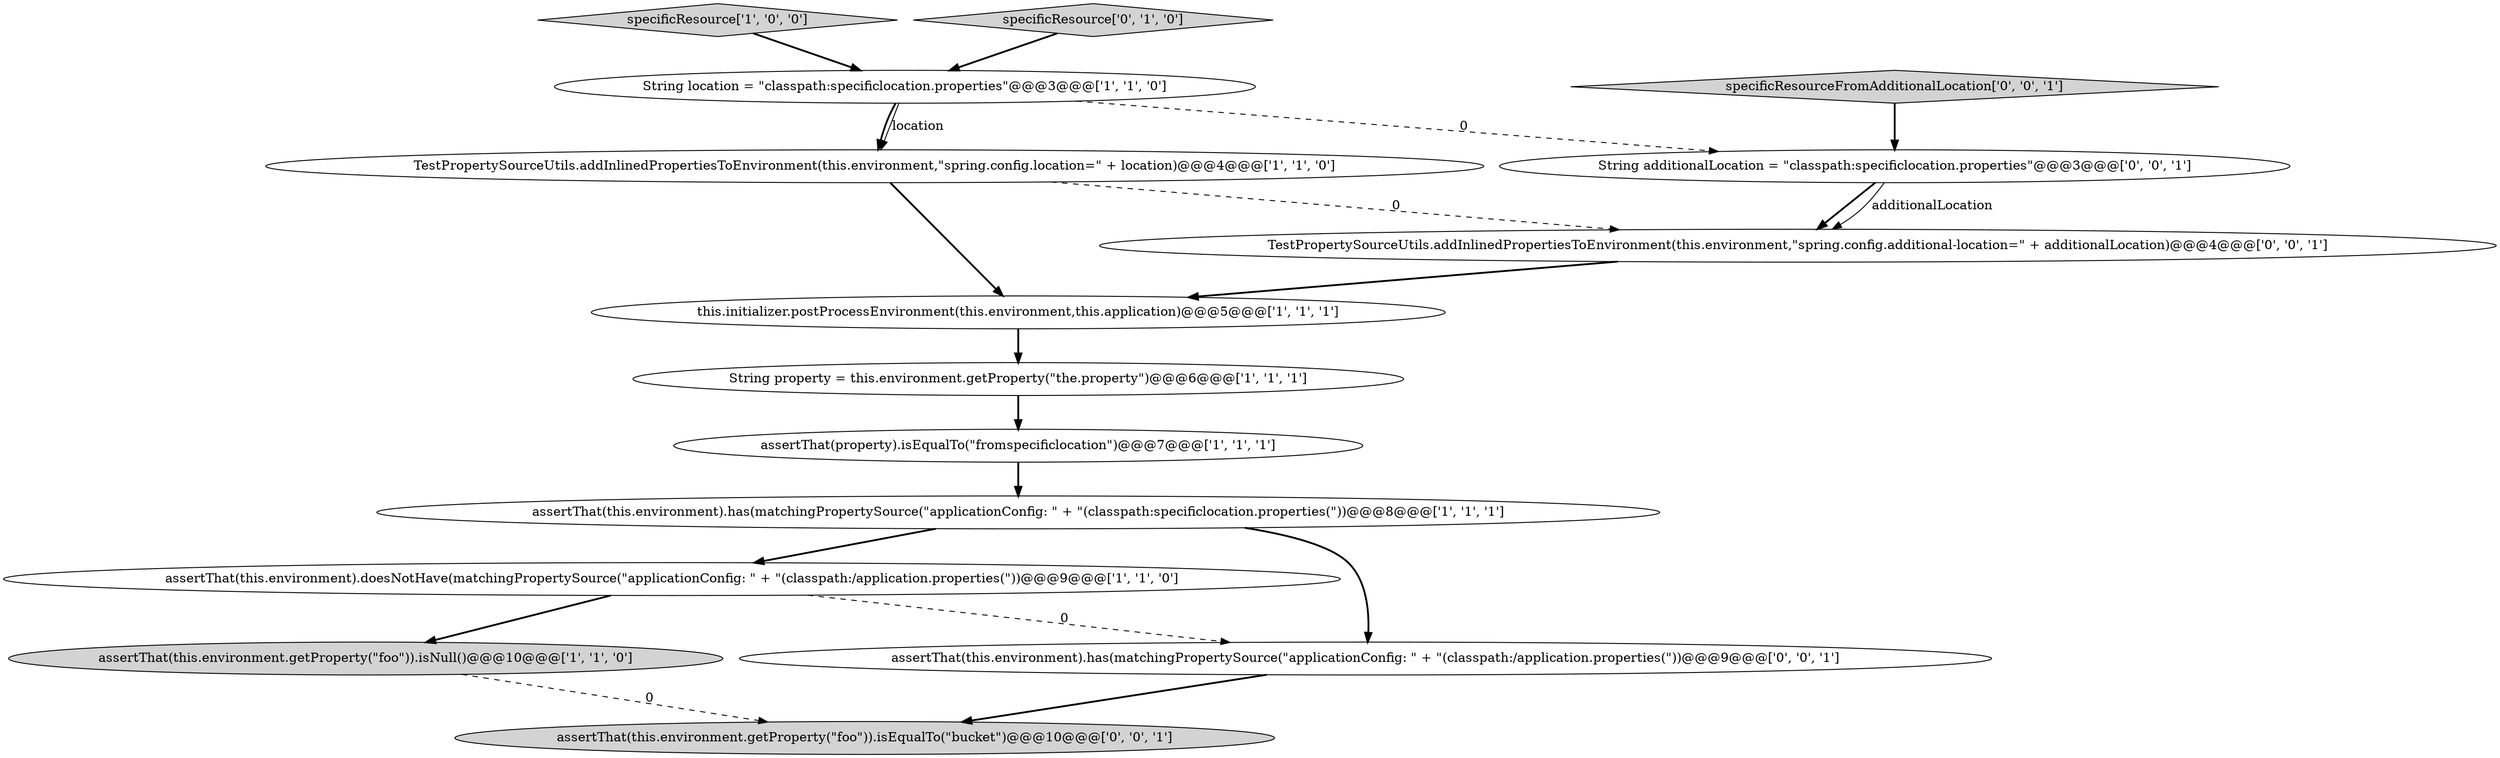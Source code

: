 digraph {
4 [style = filled, label = "assertThat(this.environment).doesNotHave(matchingPropertySource(\"applicationConfig: \" + \"(classpath:/application.properties(\"))@@@9@@@['1', '1', '0']", fillcolor = white, shape = ellipse image = "AAA0AAABBB1BBB"];
5 [style = filled, label = "String property = this.environment.getProperty(\"the.property\")@@@6@@@['1', '1', '1']", fillcolor = white, shape = ellipse image = "AAA0AAABBB1BBB"];
3 [style = filled, label = "String location = \"classpath:specificlocation.properties\"@@@3@@@['1', '1', '0']", fillcolor = white, shape = ellipse image = "AAA0AAABBB1BBB"];
6 [style = filled, label = "specificResource['1', '0', '0']", fillcolor = lightgray, shape = diamond image = "AAA0AAABBB1BBB"];
13 [style = filled, label = "assertThat(this.environment.getProperty(\"foo\")).isEqualTo(\"bucket\")@@@10@@@['0', '0', '1']", fillcolor = lightgray, shape = ellipse image = "AAA0AAABBB3BBB"];
9 [style = filled, label = "specificResource['0', '1', '0']", fillcolor = lightgray, shape = diamond image = "AAA0AAABBB2BBB"];
0 [style = filled, label = "assertThat(this.environment).has(matchingPropertySource(\"applicationConfig: \" + \"(classpath:specificlocation.properties(\"))@@@8@@@['1', '1', '1']", fillcolor = white, shape = ellipse image = "AAA0AAABBB1BBB"];
1 [style = filled, label = "this.initializer.postProcessEnvironment(this.environment,this.application)@@@5@@@['1', '1', '1']", fillcolor = white, shape = ellipse image = "AAA0AAABBB1BBB"];
12 [style = filled, label = "String additionalLocation = \"classpath:specificlocation.properties\"@@@3@@@['0', '0', '1']", fillcolor = white, shape = ellipse image = "AAA0AAABBB3BBB"];
2 [style = filled, label = "assertThat(property).isEqualTo(\"fromspecificlocation\")@@@7@@@['1', '1', '1']", fillcolor = white, shape = ellipse image = "AAA0AAABBB1BBB"];
11 [style = filled, label = "specificResourceFromAdditionalLocation['0', '0', '1']", fillcolor = lightgray, shape = diamond image = "AAA0AAABBB3BBB"];
7 [style = filled, label = "assertThat(this.environment.getProperty(\"foo\")).isNull()@@@10@@@['1', '1', '0']", fillcolor = lightgray, shape = ellipse image = "AAA0AAABBB1BBB"];
10 [style = filled, label = "TestPropertySourceUtils.addInlinedPropertiesToEnvironment(this.environment,\"spring.config.additional-location=\" + additionalLocation)@@@4@@@['0', '0', '1']", fillcolor = white, shape = ellipse image = "AAA0AAABBB3BBB"];
8 [style = filled, label = "TestPropertySourceUtils.addInlinedPropertiesToEnvironment(this.environment,\"spring.config.location=\" + location)@@@4@@@['1', '1', '0']", fillcolor = white, shape = ellipse image = "AAA0AAABBB1BBB"];
14 [style = filled, label = "assertThat(this.environment).has(matchingPropertySource(\"applicationConfig: \" + \"(classpath:/application.properties(\"))@@@9@@@['0', '0', '1']", fillcolor = white, shape = ellipse image = "AAA0AAABBB3BBB"];
1->5 [style = bold, label=""];
8->1 [style = bold, label=""];
6->3 [style = bold, label=""];
9->3 [style = bold, label=""];
5->2 [style = bold, label=""];
0->14 [style = bold, label=""];
2->0 [style = bold, label=""];
12->10 [style = bold, label=""];
11->12 [style = bold, label=""];
14->13 [style = bold, label=""];
3->12 [style = dashed, label="0"];
8->10 [style = dashed, label="0"];
4->14 [style = dashed, label="0"];
10->1 [style = bold, label=""];
0->4 [style = bold, label=""];
12->10 [style = solid, label="additionalLocation"];
3->8 [style = bold, label=""];
4->7 [style = bold, label=""];
7->13 [style = dashed, label="0"];
3->8 [style = solid, label="location"];
}
